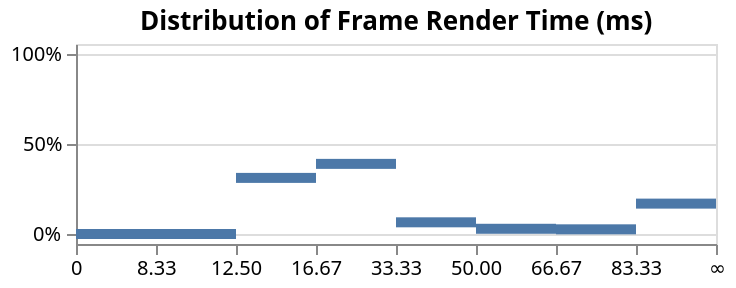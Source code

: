 {
  "$schema": "https://vega.github.io/schema/vega-lite/v5.json",
  "description": "A histogram for a data source that provides non-linear bins. Thanks to [@Saba9](https://github.com/Saba9) who helps create this example.",
  "data": {
    "values": [
      {
        "startTime": "0",
        "endTime": "8.33",
        "residency": 0
      },
      {
        "startTime": "8.33",
        "endTime": "12.50",
        "residency": 0
      },
      {
        "startTime": "12.50",
        "endTime": "16.67",
        "residency": 31.17
      },
      {
        "startTime": "16.67",
        "endTime": "33.33",
        "residency": 38.96
      },
      {
        "startTime": "33.33",
        "endTime": "50.00",
        "residency": 6.49
      },
      {
        "startTime": "50.00",
        "endTime": "66.67",
        "residency": 2.9
      },
      {
        "startTime": "66.67",
        "endTime": "83.33",
        "residency": 2.6
      },
      {
        "startTime": "83.33",
        "endTime": "∞",
        "residency": 16.88
      }
    ]
  },
  "title": "Distribution of Frame Render Time (ms)",
  "width": {"step": 40},
  "height": 100,
  "mark": {"type": "bar", "cornerRadiusEnd": 0},
  "encoding": {
    "x": {
      "title": "",
      "field": "startTime",
      "type": "ordinal",
      "scale": {"type": "point", "padding": 0},
      "axis": {"labelAngle": 0},
      "sort": null
    },
    "x2": {"field": "endTime"},
    "y": {
      "title": "",
      "field": "residency",
      "type": "quantitative",
      "scale": {"domain": [0, 100]},
      "axis": {
        "labelExpr": "datum.label + '%'"
      }
    }
  }
}
